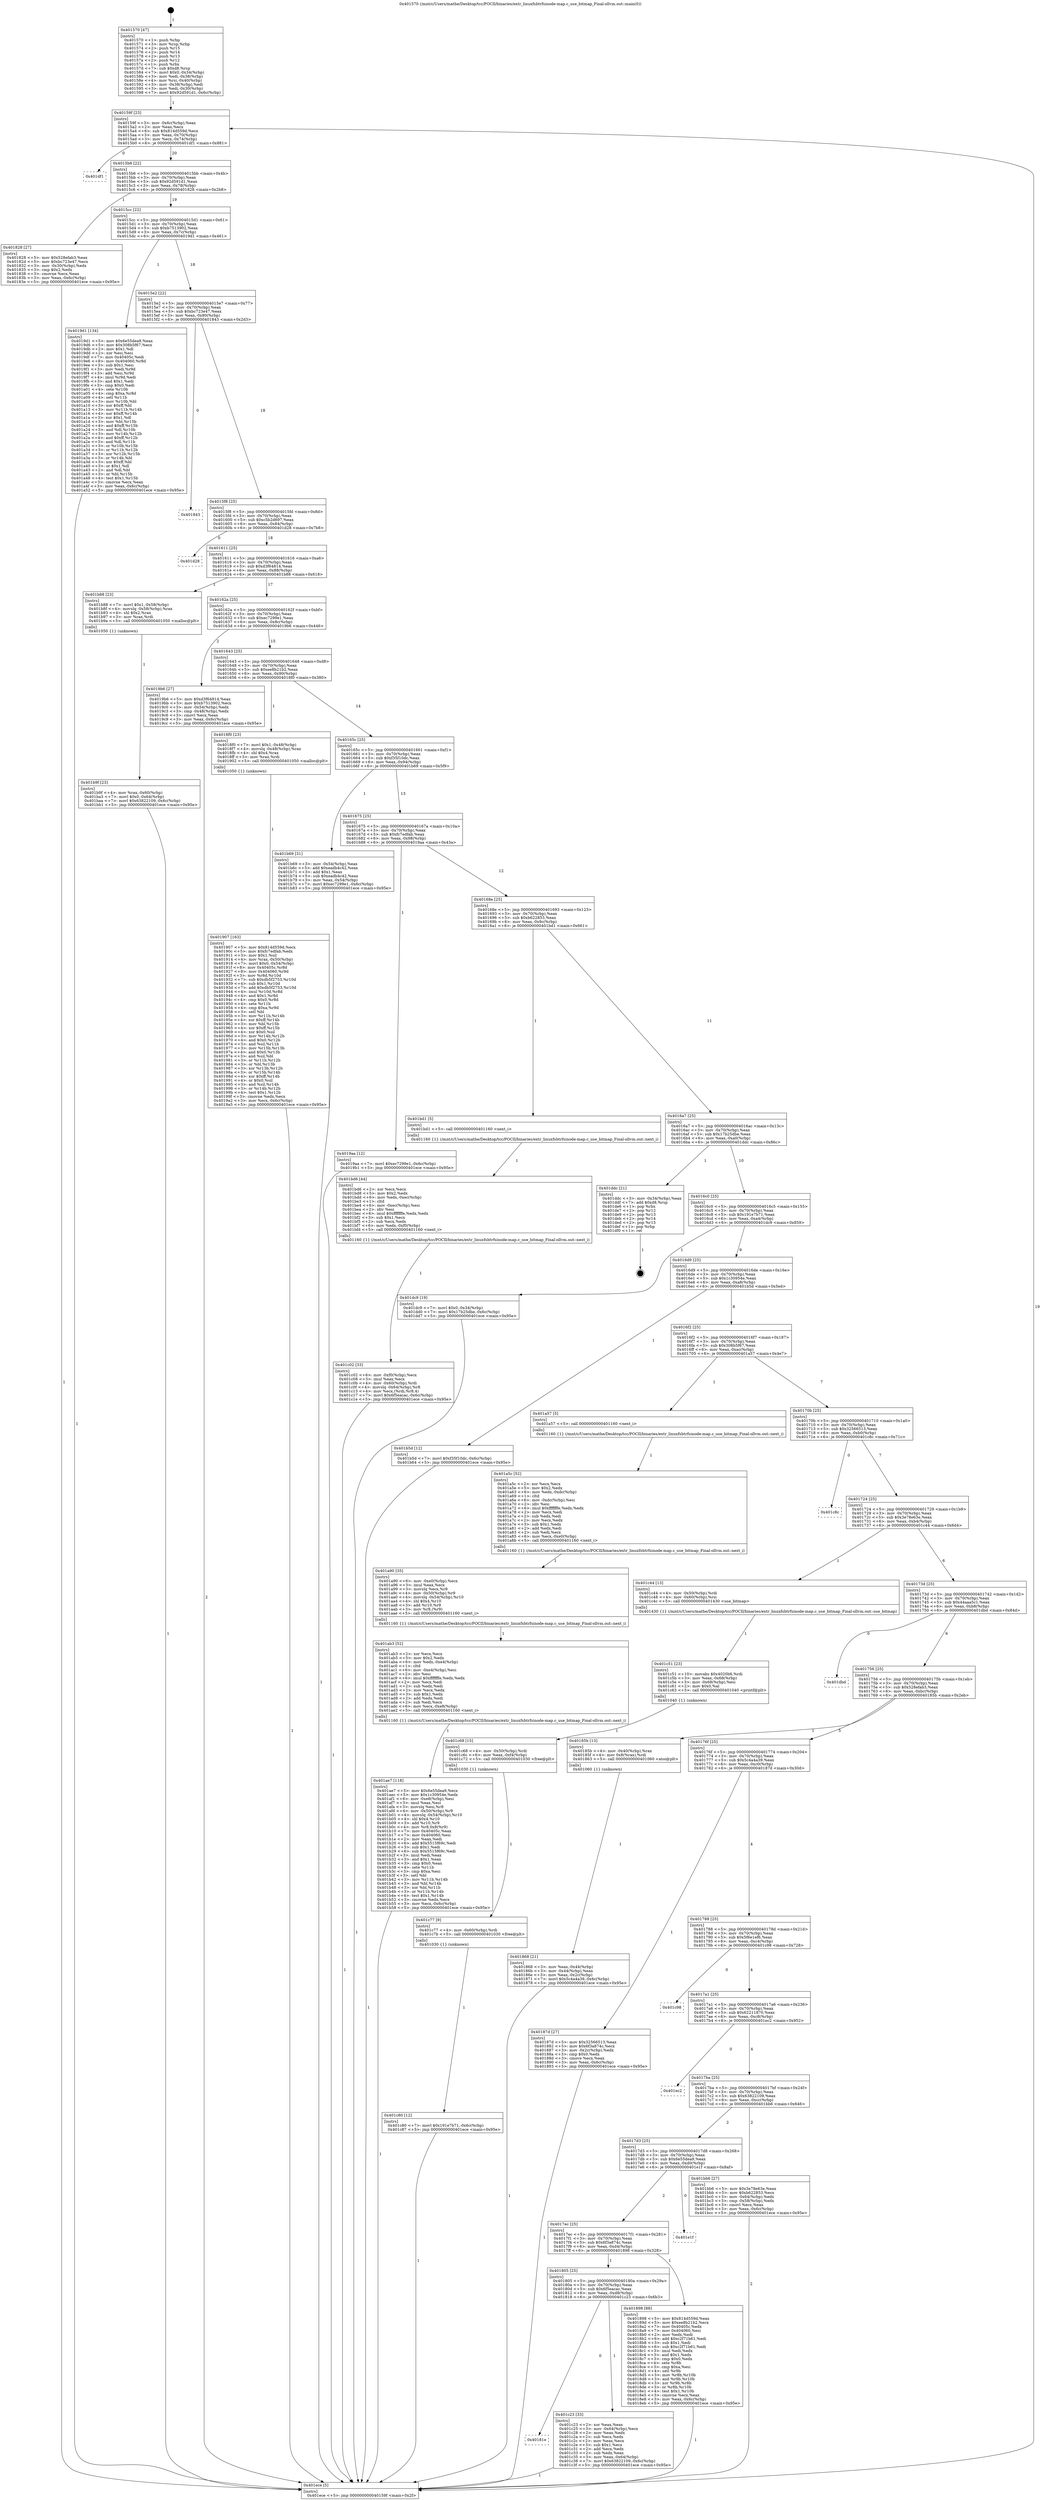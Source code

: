 digraph "0x401570" {
  label = "0x401570 (/mnt/c/Users/mathe/Desktop/tcc/POCII/binaries/extr_linuxfsbtrfsinode-map.c_use_bitmap_Final-ollvm.out::main(0))"
  labelloc = "t"
  node[shape=record]

  Entry [label="",width=0.3,height=0.3,shape=circle,fillcolor=black,style=filled]
  "0x40159f" [label="{
     0x40159f [23]\l
     | [instrs]\l
     &nbsp;&nbsp;0x40159f \<+3\>: mov -0x6c(%rbp),%eax\l
     &nbsp;&nbsp;0x4015a2 \<+2\>: mov %eax,%ecx\l
     &nbsp;&nbsp;0x4015a4 \<+6\>: sub $0x814d559d,%ecx\l
     &nbsp;&nbsp;0x4015aa \<+3\>: mov %eax,-0x70(%rbp)\l
     &nbsp;&nbsp;0x4015ad \<+3\>: mov %ecx,-0x74(%rbp)\l
     &nbsp;&nbsp;0x4015b0 \<+6\>: je 0000000000401df1 \<main+0x881\>\l
  }"]
  "0x401df1" [label="{
     0x401df1\l
  }", style=dashed]
  "0x4015b6" [label="{
     0x4015b6 [22]\l
     | [instrs]\l
     &nbsp;&nbsp;0x4015b6 \<+5\>: jmp 00000000004015bb \<main+0x4b\>\l
     &nbsp;&nbsp;0x4015bb \<+3\>: mov -0x70(%rbp),%eax\l
     &nbsp;&nbsp;0x4015be \<+5\>: sub $0x92d591d1,%eax\l
     &nbsp;&nbsp;0x4015c3 \<+3\>: mov %eax,-0x78(%rbp)\l
     &nbsp;&nbsp;0x4015c6 \<+6\>: je 0000000000401828 \<main+0x2b8\>\l
  }"]
  Exit [label="",width=0.3,height=0.3,shape=circle,fillcolor=black,style=filled,peripheries=2]
  "0x401828" [label="{
     0x401828 [27]\l
     | [instrs]\l
     &nbsp;&nbsp;0x401828 \<+5\>: mov $0x528efab3,%eax\l
     &nbsp;&nbsp;0x40182d \<+5\>: mov $0xbc723e47,%ecx\l
     &nbsp;&nbsp;0x401832 \<+3\>: mov -0x30(%rbp),%edx\l
     &nbsp;&nbsp;0x401835 \<+3\>: cmp $0x2,%edx\l
     &nbsp;&nbsp;0x401838 \<+3\>: cmovne %ecx,%eax\l
     &nbsp;&nbsp;0x40183b \<+3\>: mov %eax,-0x6c(%rbp)\l
     &nbsp;&nbsp;0x40183e \<+5\>: jmp 0000000000401ece \<main+0x95e\>\l
  }"]
  "0x4015cc" [label="{
     0x4015cc [22]\l
     | [instrs]\l
     &nbsp;&nbsp;0x4015cc \<+5\>: jmp 00000000004015d1 \<main+0x61\>\l
     &nbsp;&nbsp;0x4015d1 \<+3\>: mov -0x70(%rbp),%eax\l
     &nbsp;&nbsp;0x4015d4 \<+5\>: sub $0xb7513902,%eax\l
     &nbsp;&nbsp;0x4015d9 \<+3\>: mov %eax,-0x7c(%rbp)\l
     &nbsp;&nbsp;0x4015dc \<+6\>: je 00000000004019d1 \<main+0x461\>\l
  }"]
  "0x401ece" [label="{
     0x401ece [5]\l
     | [instrs]\l
     &nbsp;&nbsp;0x401ece \<+5\>: jmp 000000000040159f \<main+0x2f\>\l
  }"]
  "0x401570" [label="{
     0x401570 [47]\l
     | [instrs]\l
     &nbsp;&nbsp;0x401570 \<+1\>: push %rbp\l
     &nbsp;&nbsp;0x401571 \<+3\>: mov %rsp,%rbp\l
     &nbsp;&nbsp;0x401574 \<+2\>: push %r15\l
     &nbsp;&nbsp;0x401576 \<+2\>: push %r14\l
     &nbsp;&nbsp;0x401578 \<+2\>: push %r13\l
     &nbsp;&nbsp;0x40157a \<+2\>: push %r12\l
     &nbsp;&nbsp;0x40157c \<+1\>: push %rbx\l
     &nbsp;&nbsp;0x40157d \<+7\>: sub $0xd8,%rsp\l
     &nbsp;&nbsp;0x401584 \<+7\>: movl $0x0,-0x34(%rbp)\l
     &nbsp;&nbsp;0x40158b \<+3\>: mov %edi,-0x38(%rbp)\l
     &nbsp;&nbsp;0x40158e \<+4\>: mov %rsi,-0x40(%rbp)\l
     &nbsp;&nbsp;0x401592 \<+3\>: mov -0x38(%rbp),%edi\l
     &nbsp;&nbsp;0x401595 \<+3\>: mov %edi,-0x30(%rbp)\l
     &nbsp;&nbsp;0x401598 \<+7\>: movl $0x92d591d1,-0x6c(%rbp)\l
  }"]
  "0x401c80" [label="{
     0x401c80 [12]\l
     | [instrs]\l
     &nbsp;&nbsp;0x401c80 \<+7\>: movl $0x191e7b71,-0x6c(%rbp)\l
     &nbsp;&nbsp;0x401c87 \<+5\>: jmp 0000000000401ece \<main+0x95e\>\l
  }"]
  "0x4019d1" [label="{
     0x4019d1 [134]\l
     | [instrs]\l
     &nbsp;&nbsp;0x4019d1 \<+5\>: mov $0x6e55dea9,%eax\l
     &nbsp;&nbsp;0x4019d6 \<+5\>: mov $0x308b5f67,%ecx\l
     &nbsp;&nbsp;0x4019db \<+2\>: mov $0x1,%dl\l
     &nbsp;&nbsp;0x4019dd \<+2\>: xor %esi,%esi\l
     &nbsp;&nbsp;0x4019df \<+7\>: mov 0x40405c,%edi\l
     &nbsp;&nbsp;0x4019e6 \<+8\>: mov 0x404060,%r8d\l
     &nbsp;&nbsp;0x4019ee \<+3\>: sub $0x1,%esi\l
     &nbsp;&nbsp;0x4019f1 \<+3\>: mov %edi,%r9d\l
     &nbsp;&nbsp;0x4019f4 \<+3\>: add %esi,%r9d\l
     &nbsp;&nbsp;0x4019f7 \<+4\>: imul %r9d,%edi\l
     &nbsp;&nbsp;0x4019fb \<+3\>: and $0x1,%edi\l
     &nbsp;&nbsp;0x4019fe \<+3\>: cmp $0x0,%edi\l
     &nbsp;&nbsp;0x401a01 \<+4\>: sete %r10b\l
     &nbsp;&nbsp;0x401a05 \<+4\>: cmp $0xa,%r8d\l
     &nbsp;&nbsp;0x401a09 \<+4\>: setl %r11b\l
     &nbsp;&nbsp;0x401a0d \<+3\>: mov %r10b,%bl\l
     &nbsp;&nbsp;0x401a10 \<+3\>: xor $0xff,%bl\l
     &nbsp;&nbsp;0x401a13 \<+3\>: mov %r11b,%r14b\l
     &nbsp;&nbsp;0x401a16 \<+4\>: xor $0xff,%r14b\l
     &nbsp;&nbsp;0x401a1a \<+3\>: xor $0x1,%dl\l
     &nbsp;&nbsp;0x401a1d \<+3\>: mov %bl,%r15b\l
     &nbsp;&nbsp;0x401a20 \<+4\>: and $0xff,%r15b\l
     &nbsp;&nbsp;0x401a24 \<+3\>: and %dl,%r10b\l
     &nbsp;&nbsp;0x401a27 \<+3\>: mov %r14b,%r12b\l
     &nbsp;&nbsp;0x401a2a \<+4\>: and $0xff,%r12b\l
     &nbsp;&nbsp;0x401a2e \<+3\>: and %dl,%r11b\l
     &nbsp;&nbsp;0x401a31 \<+3\>: or %r10b,%r15b\l
     &nbsp;&nbsp;0x401a34 \<+3\>: or %r11b,%r12b\l
     &nbsp;&nbsp;0x401a37 \<+3\>: xor %r12b,%r15b\l
     &nbsp;&nbsp;0x401a3a \<+3\>: or %r14b,%bl\l
     &nbsp;&nbsp;0x401a3d \<+3\>: xor $0xff,%bl\l
     &nbsp;&nbsp;0x401a40 \<+3\>: or $0x1,%dl\l
     &nbsp;&nbsp;0x401a43 \<+2\>: and %dl,%bl\l
     &nbsp;&nbsp;0x401a45 \<+3\>: or %bl,%r15b\l
     &nbsp;&nbsp;0x401a48 \<+4\>: test $0x1,%r15b\l
     &nbsp;&nbsp;0x401a4c \<+3\>: cmovne %ecx,%eax\l
     &nbsp;&nbsp;0x401a4f \<+3\>: mov %eax,-0x6c(%rbp)\l
     &nbsp;&nbsp;0x401a52 \<+5\>: jmp 0000000000401ece \<main+0x95e\>\l
  }"]
  "0x4015e2" [label="{
     0x4015e2 [22]\l
     | [instrs]\l
     &nbsp;&nbsp;0x4015e2 \<+5\>: jmp 00000000004015e7 \<main+0x77\>\l
     &nbsp;&nbsp;0x4015e7 \<+3\>: mov -0x70(%rbp),%eax\l
     &nbsp;&nbsp;0x4015ea \<+5\>: sub $0xbc723e47,%eax\l
     &nbsp;&nbsp;0x4015ef \<+3\>: mov %eax,-0x80(%rbp)\l
     &nbsp;&nbsp;0x4015f2 \<+6\>: je 0000000000401843 \<main+0x2d3\>\l
  }"]
  "0x401c77" [label="{
     0x401c77 [9]\l
     | [instrs]\l
     &nbsp;&nbsp;0x401c77 \<+4\>: mov -0x60(%rbp),%rdi\l
     &nbsp;&nbsp;0x401c7b \<+5\>: call 0000000000401030 \<free@plt\>\l
     | [calls]\l
     &nbsp;&nbsp;0x401030 \{1\} (unknown)\l
  }"]
  "0x401843" [label="{
     0x401843\l
  }", style=dashed]
  "0x4015f8" [label="{
     0x4015f8 [25]\l
     | [instrs]\l
     &nbsp;&nbsp;0x4015f8 \<+5\>: jmp 00000000004015fd \<main+0x8d\>\l
     &nbsp;&nbsp;0x4015fd \<+3\>: mov -0x70(%rbp),%eax\l
     &nbsp;&nbsp;0x401600 \<+5\>: sub $0xc5b2d697,%eax\l
     &nbsp;&nbsp;0x401605 \<+6\>: mov %eax,-0x84(%rbp)\l
     &nbsp;&nbsp;0x40160b \<+6\>: je 0000000000401d28 \<main+0x7b8\>\l
  }"]
  "0x401c68" [label="{
     0x401c68 [15]\l
     | [instrs]\l
     &nbsp;&nbsp;0x401c68 \<+4\>: mov -0x50(%rbp),%rdi\l
     &nbsp;&nbsp;0x401c6c \<+6\>: mov %eax,-0xf4(%rbp)\l
     &nbsp;&nbsp;0x401c72 \<+5\>: call 0000000000401030 \<free@plt\>\l
     | [calls]\l
     &nbsp;&nbsp;0x401030 \{1\} (unknown)\l
  }"]
  "0x401d28" [label="{
     0x401d28\l
  }", style=dashed]
  "0x401611" [label="{
     0x401611 [25]\l
     | [instrs]\l
     &nbsp;&nbsp;0x401611 \<+5\>: jmp 0000000000401616 \<main+0xa6\>\l
     &nbsp;&nbsp;0x401616 \<+3\>: mov -0x70(%rbp),%eax\l
     &nbsp;&nbsp;0x401619 \<+5\>: sub $0xd3f64814,%eax\l
     &nbsp;&nbsp;0x40161e \<+6\>: mov %eax,-0x88(%rbp)\l
     &nbsp;&nbsp;0x401624 \<+6\>: je 0000000000401b88 \<main+0x618\>\l
  }"]
  "0x401c51" [label="{
     0x401c51 [23]\l
     | [instrs]\l
     &nbsp;&nbsp;0x401c51 \<+10\>: movabs $0x4020b6,%rdi\l
     &nbsp;&nbsp;0x401c5b \<+3\>: mov %eax,-0x68(%rbp)\l
     &nbsp;&nbsp;0x401c5e \<+3\>: mov -0x68(%rbp),%esi\l
     &nbsp;&nbsp;0x401c61 \<+2\>: mov $0x0,%al\l
     &nbsp;&nbsp;0x401c63 \<+5\>: call 0000000000401040 \<printf@plt\>\l
     | [calls]\l
     &nbsp;&nbsp;0x401040 \{1\} (unknown)\l
  }"]
  "0x401b88" [label="{
     0x401b88 [23]\l
     | [instrs]\l
     &nbsp;&nbsp;0x401b88 \<+7\>: movl $0x1,-0x58(%rbp)\l
     &nbsp;&nbsp;0x401b8f \<+4\>: movslq -0x58(%rbp),%rax\l
     &nbsp;&nbsp;0x401b93 \<+4\>: shl $0x2,%rax\l
     &nbsp;&nbsp;0x401b97 \<+3\>: mov %rax,%rdi\l
     &nbsp;&nbsp;0x401b9a \<+5\>: call 0000000000401050 \<malloc@plt\>\l
     | [calls]\l
     &nbsp;&nbsp;0x401050 \{1\} (unknown)\l
  }"]
  "0x40162a" [label="{
     0x40162a [25]\l
     | [instrs]\l
     &nbsp;&nbsp;0x40162a \<+5\>: jmp 000000000040162f \<main+0xbf\>\l
     &nbsp;&nbsp;0x40162f \<+3\>: mov -0x70(%rbp),%eax\l
     &nbsp;&nbsp;0x401632 \<+5\>: sub $0xec7299e1,%eax\l
     &nbsp;&nbsp;0x401637 \<+6\>: mov %eax,-0x8c(%rbp)\l
     &nbsp;&nbsp;0x40163d \<+6\>: je 00000000004019b6 \<main+0x446\>\l
  }"]
  "0x40181e" [label="{
     0x40181e\l
  }", style=dashed]
  "0x4019b6" [label="{
     0x4019b6 [27]\l
     | [instrs]\l
     &nbsp;&nbsp;0x4019b6 \<+5\>: mov $0xd3f64814,%eax\l
     &nbsp;&nbsp;0x4019bb \<+5\>: mov $0xb7513902,%ecx\l
     &nbsp;&nbsp;0x4019c0 \<+3\>: mov -0x54(%rbp),%edx\l
     &nbsp;&nbsp;0x4019c3 \<+3\>: cmp -0x48(%rbp),%edx\l
     &nbsp;&nbsp;0x4019c6 \<+3\>: cmovl %ecx,%eax\l
     &nbsp;&nbsp;0x4019c9 \<+3\>: mov %eax,-0x6c(%rbp)\l
     &nbsp;&nbsp;0x4019cc \<+5\>: jmp 0000000000401ece \<main+0x95e\>\l
  }"]
  "0x401643" [label="{
     0x401643 [25]\l
     | [instrs]\l
     &nbsp;&nbsp;0x401643 \<+5\>: jmp 0000000000401648 \<main+0xd8\>\l
     &nbsp;&nbsp;0x401648 \<+3\>: mov -0x70(%rbp),%eax\l
     &nbsp;&nbsp;0x40164b \<+5\>: sub $0xee8b21b2,%eax\l
     &nbsp;&nbsp;0x401650 \<+6\>: mov %eax,-0x90(%rbp)\l
     &nbsp;&nbsp;0x401656 \<+6\>: je 00000000004018f0 \<main+0x380\>\l
  }"]
  "0x401c23" [label="{
     0x401c23 [33]\l
     | [instrs]\l
     &nbsp;&nbsp;0x401c23 \<+2\>: xor %eax,%eax\l
     &nbsp;&nbsp;0x401c25 \<+3\>: mov -0x64(%rbp),%ecx\l
     &nbsp;&nbsp;0x401c28 \<+2\>: mov %eax,%edx\l
     &nbsp;&nbsp;0x401c2a \<+2\>: sub %ecx,%edx\l
     &nbsp;&nbsp;0x401c2c \<+2\>: mov %eax,%ecx\l
     &nbsp;&nbsp;0x401c2e \<+3\>: sub $0x1,%ecx\l
     &nbsp;&nbsp;0x401c31 \<+2\>: add %ecx,%edx\l
     &nbsp;&nbsp;0x401c33 \<+2\>: sub %edx,%eax\l
     &nbsp;&nbsp;0x401c35 \<+3\>: mov %eax,-0x64(%rbp)\l
     &nbsp;&nbsp;0x401c38 \<+7\>: movl $0x63822109,-0x6c(%rbp)\l
     &nbsp;&nbsp;0x401c3f \<+5\>: jmp 0000000000401ece \<main+0x95e\>\l
  }"]
  "0x4018f0" [label="{
     0x4018f0 [23]\l
     | [instrs]\l
     &nbsp;&nbsp;0x4018f0 \<+7\>: movl $0x1,-0x48(%rbp)\l
     &nbsp;&nbsp;0x4018f7 \<+4\>: movslq -0x48(%rbp),%rax\l
     &nbsp;&nbsp;0x4018fb \<+4\>: shl $0x4,%rax\l
     &nbsp;&nbsp;0x4018ff \<+3\>: mov %rax,%rdi\l
     &nbsp;&nbsp;0x401902 \<+5\>: call 0000000000401050 \<malloc@plt\>\l
     | [calls]\l
     &nbsp;&nbsp;0x401050 \{1\} (unknown)\l
  }"]
  "0x40165c" [label="{
     0x40165c [25]\l
     | [instrs]\l
     &nbsp;&nbsp;0x40165c \<+5\>: jmp 0000000000401661 \<main+0xf1\>\l
     &nbsp;&nbsp;0x401661 \<+3\>: mov -0x70(%rbp),%eax\l
     &nbsp;&nbsp;0x401664 \<+5\>: sub $0xf35f10dc,%eax\l
     &nbsp;&nbsp;0x401669 \<+6\>: mov %eax,-0x94(%rbp)\l
     &nbsp;&nbsp;0x40166f \<+6\>: je 0000000000401b69 \<main+0x5f9\>\l
  }"]
  "0x401c02" [label="{
     0x401c02 [33]\l
     | [instrs]\l
     &nbsp;&nbsp;0x401c02 \<+6\>: mov -0xf0(%rbp),%ecx\l
     &nbsp;&nbsp;0x401c08 \<+3\>: imul %eax,%ecx\l
     &nbsp;&nbsp;0x401c0b \<+4\>: mov -0x60(%rbp),%rdi\l
     &nbsp;&nbsp;0x401c0f \<+4\>: movslq -0x64(%rbp),%r8\l
     &nbsp;&nbsp;0x401c13 \<+4\>: mov %ecx,(%rdi,%r8,4)\l
     &nbsp;&nbsp;0x401c17 \<+7\>: movl $0x6f5eacac,-0x6c(%rbp)\l
     &nbsp;&nbsp;0x401c1e \<+5\>: jmp 0000000000401ece \<main+0x95e\>\l
  }"]
  "0x401b69" [label="{
     0x401b69 [31]\l
     | [instrs]\l
     &nbsp;&nbsp;0x401b69 \<+3\>: mov -0x54(%rbp),%eax\l
     &nbsp;&nbsp;0x401b6c \<+5\>: add $0xeadb4c42,%eax\l
     &nbsp;&nbsp;0x401b71 \<+3\>: add $0x1,%eax\l
     &nbsp;&nbsp;0x401b74 \<+5\>: sub $0xeadb4c42,%eax\l
     &nbsp;&nbsp;0x401b79 \<+3\>: mov %eax,-0x54(%rbp)\l
     &nbsp;&nbsp;0x401b7c \<+7\>: movl $0xec7299e1,-0x6c(%rbp)\l
     &nbsp;&nbsp;0x401b83 \<+5\>: jmp 0000000000401ece \<main+0x95e\>\l
  }"]
  "0x401675" [label="{
     0x401675 [25]\l
     | [instrs]\l
     &nbsp;&nbsp;0x401675 \<+5\>: jmp 000000000040167a \<main+0x10a\>\l
     &nbsp;&nbsp;0x40167a \<+3\>: mov -0x70(%rbp),%eax\l
     &nbsp;&nbsp;0x40167d \<+5\>: sub $0xfc7edfab,%eax\l
     &nbsp;&nbsp;0x401682 \<+6\>: mov %eax,-0x98(%rbp)\l
     &nbsp;&nbsp;0x401688 \<+6\>: je 00000000004019aa \<main+0x43a\>\l
  }"]
  "0x401bd6" [label="{
     0x401bd6 [44]\l
     | [instrs]\l
     &nbsp;&nbsp;0x401bd6 \<+2\>: xor %ecx,%ecx\l
     &nbsp;&nbsp;0x401bd8 \<+5\>: mov $0x2,%edx\l
     &nbsp;&nbsp;0x401bdd \<+6\>: mov %edx,-0xec(%rbp)\l
     &nbsp;&nbsp;0x401be3 \<+1\>: cltd\l
     &nbsp;&nbsp;0x401be4 \<+6\>: mov -0xec(%rbp),%esi\l
     &nbsp;&nbsp;0x401bea \<+2\>: idiv %esi\l
     &nbsp;&nbsp;0x401bec \<+6\>: imul $0xfffffffe,%edx,%edx\l
     &nbsp;&nbsp;0x401bf2 \<+3\>: sub $0x1,%ecx\l
     &nbsp;&nbsp;0x401bf5 \<+2\>: sub %ecx,%edx\l
     &nbsp;&nbsp;0x401bf7 \<+6\>: mov %edx,-0xf0(%rbp)\l
     &nbsp;&nbsp;0x401bfd \<+5\>: call 0000000000401160 \<next_i\>\l
     | [calls]\l
     &nbsp;&nbsp;0x401160 \{1\} (/mnt/c/Users/mathe/Desktop/tcc/POCII/binaries/extr_linuxfsbtrfsinode-map.c_use_bitmap_Final-ollvm.out::next_i)\l
  }"]
  "0x4019aa" [label="{
     0x4019aa [12]\l
     | [instrs]\l
     &nbsp;&nbsp;0x4019aa \<+7\>: movl $0xec7299e1,-0x6c(%rbp)\l
     &nbsp;&nbsp;0x4019b1 \<+5\>: jmp 0000000000401ece \<main+0x95e\>\l
  }"]
  "0x40168e" [label="{
     0x40168e [25]\l
     | [instrs]\l
     &nbsp;&nbsp;0x40168e \<+5\>: jmp 0000000000401693 \<main+0x123\>\l
     &nbsp;&nbsp;0x401693 \<+3\>: mov -0x70(%rbp),%eax\l
     &nbsp;&nbsp;0x401696 \<+5\>: sub $0xb622853,%eax\l
     &nbsp;&nbsp;0x40169b \<+6\>: mov %eax,-0x9c(%rbp)\l
     &nbsp;&nbsp;0x4016a1 \<+6\>: je 0000000000401bd1 \<main+0x661\>\l
  }"]
  "0x401b9f" [label="{
     0x401b9f [23]\l
     | [instrs]\l
     &nbsp;&nbsp;0x401b9f \<+4\>: mov %rax,-0x60(%rbp)\l
     &nbsp;&nbsp;0x401ba3 \<+7\>: movl $0x0,-0x64(%rbp)\l
     &nbsp;&nbsp;0x401baa \<+7\>: movl $0x63822109,-0x6c(%rbp)\l
     &nbsp;&nbsp;0x401bb1 \<+5\>: jmp 0000000000401ece \<main+0x95e\>\l
  }"]
  "0x401bd1" [label="{
     0x401bd1 [5]\l
     | [instrs]\l
     &nbsp;&nbsp;0x401bd1 \<+5\>: call 0000000000401160 \<next_i\>\l
     | [calls]\l
     &nbsp;&nbsp;0x401160 \{1\} (/mnt/c/Users/mathe/Desktop/tcc/POCII/binaries/extr_linuxfsbtrfsinode-map.c_use_bitmap_Final-ollvm.out::next_i)\l
  }"]
  "0x4016a7" [label="{
     0x4016a7 [25]\l
     | [instrs]\l
     &nbsp;&nbsp;0x4016a7 \<+5\>: jmp 00000000004016ac \<main+0x13c\>\l
     &nbsp;&nbsp;0x4016ac \<+3\>: mov -0x70(%rbp),%eax\l
     &nbsp;&nbsp;0x4016af \<+5\>: sub $0x17b25dbe,%eax\l
     &nbsp;&nbsp;0x4016b4 \<+6\>: mov %eax,-0xa0(%rbp)\l
     &nbsp;&nbsp;0x4016ba \<+6\>: je 0000000000401ddc \<main+0x86c\>\l
  }"]
  "0x401ae7" [label="{
     0x401ae7 [118]\l
     | [instrs]\l
     &nbsp;&nbsp;0x401ae7 \<+5\>: mov $0x6e55dea9,%ecx\l
     &nbsp;&nbsp;0x401aec \<+5\>: mov $0x1c30954e,%edx\l
     &nbsp;&nbsp;0x401af1 \<+6\>: mov -0xe8(%rbp),%esi\l
     &nbsp;&nbsp;0x401af7 \<+3\>: imul %eax,%esi\l
     &nbsp;&nbsp;0x401afa \<+3\>: movslq %esi,%r8\l
     &nbsp;&nbsp;0x401afd \<+4\>: mov -0x50(%rbp),%r9\l
     &nbsp;&nbsp;0x401b01 \<+4\>: movslq -0x54(%rbp),%r10\l
     &nbsp;&nbsp;0x401b05 \<+4\>: shl $0x4,%r10\l
     &nbsp;&nbsp;0x401b09 \<+3\>: add %r10,%r9\l
     &nbsp;&nbsp;0x401b0c \<+4\>: mov %r8,0x8(%r9)\l
     &nbsp;&nbsp;0x401b10 \<+7\>: mov 0x40405c,%eax\l
     &nbsp;&nbsp;0x401b17 \<+7\>: mov 0x404060,%esi\l
     &nbsp;&nbsp;0x401b1e \<+2\>: mov %eax,%edi\l
     &nbsp;&nbsp;0x401b20 \<+6\>: add $0x5515f69c,%edi\l
     &nbsp;&nbsp;0x401b26 \<+3\>: sub $0x1,%edi\l
     &nbsp;&nbsp;0x401b29 \<+6\>: sub $0x5515f69c,%edi\l
     &nbsp;&nbsp;0x401b2f \<+3\>: imul %edi,%eax\l
     &nbsp;&nbsp;0x401b32 \<+3\>: and $0x1,%eax\l
     &nbsp;&nbsp;0x401b35 \<+3\>: cmp $0x0,%eax\l
     &nbsp;&nbsp;0x401b38 \<+4\>: sete %r11b\l
     &nbsp;&nbsp;0x401b3c \<+3\>: cmp $0xa,%esi\l
     &nbsp;&nbsp;0x401b3f \<+3\>: setl %bl\l
     &nbsp;&nbsp;0x401b42 \<+3\>: mov %r11b,%r14b\l
     &nbsp;&nbsp;0x401b45 \<+3\>: and %bl,%r14b\l
     &nbsp;&nbsp;0x401b48 \<+3\>: xor %bl,%r11b\l
     &nbsp;&nbsp;0x401b4b \<+3\>: or %r11b,%r14b\l
     &nbsp;&nbsp;0x401b4e \<+4\>: test $0x1,%r14b\l
     &nbsp;&nbsp;0x401b52 \<+3\>: cmovne %edx,%ecx\l
     &nbsp;&nbsp;0x401b55 \<+3\>: mov %ecx,-0x6c(%rbp)\l
     &nbsp;&nbsp;0x401b58 \<+5\>: jmp 0000000000401ece \<main+0x95e\>\l
  }"]
  "0x401ddc" [label="{
     0x401ddc [21]\l
     | [instrs]\l
     &nbsp;&nbsp;0x401ddc \<+3\>: mov -0x34(%rbp),%eax\l
     &nbsp;&nbsp;0x401ddf \<+7\>: add $0xd8,%rsp\l
     &nbsp;&nbsp;0x401de6 \<+1\>: pop %rbx\l
     &nbsp;&nbsp;0x401de7 \<+2\>: pop %r12\l
     &nbsp;&nbsp;0x401de9 \<+2\>: pop %r13\l
     &nbsp;&nbsp;0x401deb \<+2\>: pop %r14\l
     &nbsp;&nbsp;0x401ded \<+2\>: pop %r15\l
     &nbsp;&nbsp;0x401def \<+1\>: pop %rbp\l
     &nbsp;&nbsp;0x401df0 \<+1\>: ret\l
  }"]
  "0x4016c0" [label="{
     0x4016c0 [25]\l
     | [instrs]\l
     &nbsp;&nbsp;0x4016c0 \<+5\>: jmp 00000000004016c5 \<main+0x155\>\l
     &nbsp;&nbsp;0x4016c5 \<+3\>: mov -0x70(%rbp),%eax\l
     &nbsp;&nbsp;0x4016c8 \<+5\>: sub $0x191e7b71,%eax\l
     &nbsp;&nbsp;0x4016cd \<+6\>: mov %eax,-0xa4(%rbp)\l
     &nbsp;&nbsp;0x4016d3 \<+6\>: je 0000000000401dc9 \<main+0x859\>\l
  }"]
  "0x401ab3" [label="{
     0x401ab3 [52]\l
     | [instrs]\l
     &nbsp;&nbsp;0x401ab3 \<+2\>: xor %ecx,%ecx\l
     &nbsp;&nbsp;0x401ab5 \<+5\>: mov $0x2,%edx\l
     &nbsp;&nbsp;0x401aba \<+6\>: mov %edx,-0xe4(%rbp)\l
     &nbsp;&nbsp;0x401ac0 \<+1\>: cltd\l
     &nbsp;&nbsp;0x401ac1 \<+6\>: mov -0xe4(%rbp),%esi\l
     &nbsp;&nbsp;0x401ac7 \<+2\>: idiv %esi\l
     &nbsp;&nbsp;0x401ac9 \<+6\>: imul $0xfffffffe,%edx,%edx\l
     &nbsp;&nbsp;0x401acf \<+2\>: mov %ecx,%edi\l
     &nbsp;&nbsp;0x401ad1 \<+2\>: sub %edx,%edi\l
     &nbsp;&nbsp;0x401ad3 \<+2\>: mov %ecx,%edx\l
     &nbsp;&nbsp;0x401ad5 \<+3\>: sub $0x1,%edx\l
     &nbsp;&nbsp;0x401ad8 \<+2\>: add %edx,%edi\l
     &nbsp;&nbsp;0x401ada \<+2\>: sub %edi,%ecx\l
     &nbsp;&nbsp;0x401adc \<+6\>: mov %ecx,-0xe8(%rbp)\l
     &nbsp;&nbsp;0x401ae2 \<+5\>: call 0000000000401160 \<next_i\>\l
     | [calls]\l
     &nbsp;&nbsp;0x401160 \{1\} (/mnt/c/Users/mathe/Desktop/tcc/POCII/binaries/extr_linuxfsbtrfsinode-map.c_use_bitmap_Final-ollvm.out::next_i)\l
  }"]
  "0x401dc9" [label="{
     0x401dc9 [19]\l
     | [instrs]\l
     &nbsp;&nbsp;0x401dc9 \<+7\>: movl $0x0,-0x34(%rbp)\l
     &nbsp;&nbsp;0x401dd0 \<+7\>: movl $0x17b25dbe,-0x6c(%rbp)\l
     &nbsp;&nbsp;0x401dd7 \<+5\>: jmp 0000000000401ece \<main+0x95e\>\l
  }"]
  "0x4016d9" [label="{
     0x4016d9 [25]\l
     | [instrs]\l
     &nbsp;&nbsp;0x4016d9 \<+5\>: jmp 00000000004016de \<main+0x16e\>\l
     &nbsp;&nbsp;0x4016de \<+3\>: mov -0x70(%rbp),%eax\l
     &nbsp;&nbsp;0x4016e1 \<+5\>: sub $0x1c30954e,%eax\l
     &nbsp;&nbsp;0x4016e6 \<+6\>: mov %eax,-0xa8(%rbp)\l
     &nbsp;&nbsp;0x4016ec \<+6\>: je 0000000000401b5d \<main+0x5ed\>\l
  }"]
  "0x401a90" [label="{
     0x401a90 [35]\l
     | [instrs]\l
     &nbsp;&nbsp;0x401a90 \<+6\>: mov -0xe0(%rbp),%ecx\l
     &nbsp;&nbsp;0x401a96 \<+3\>: imul %eax,%ecx\l
     &nbsp;&nbsp;0x401a99 \<+3\>: movslq %ecx,%r8\l
     &nbsp;&nbsp;0x401a9c \<+4\>: mov -0x50(%rbp),%r9\l
     &nbsp;&nbsp;0x401aa0 \<+4\>: movslq -0x54(%rbp),%r10\l
     &nbsp;&nbsp;0x401aa4 \<+4\>: shl $0x4,%r10\l
     &nbsp;&nbsp;0x401aa8 \<+3\>: add %r10,%r9\l
     &nbsp;&nbsp;0x401aab \<+3\>: mov %r8,(%r9)\l
     &nbsp;&nbsp;0x401aae \<+5\>: call 0000000000401160 \<next_i\>\l
     | [calls]\l
     &nbsp;&nbsp;0x401160 \{1\} (/mnt/c/Users/mathe/Desktop/tcc/POCII/binaries/extr_linuxfsbtrfsinode-map.c_use_bitmap_Final-ollvm.out::next_i)\l
  }"]
  "0x401b5d" [label="{
     0x401b5d [12]\l
     | [instrs]\l
     &nbsp;&nbsp;0x401b5d \<+7\>: movl $0xf35f10dc,-0x6c(%rbp)\l
     &nbsp;&nbsp;0x401b64 \<+5\>: jmp 0000000000401ece \<main+0x95e\>\l
  }"]
  "0x4016f2" [label="{
     0x4016f2 [25]\l
     | [instrs]\l
     &nbsp;&nbsp;0x4016f2 \<+5\>: jmp 00000000004016f7 \<main+0x187\>\l
     &nbsp;&nbsp;0x4016f7 \<+3\>: mov -0x70(%rbp),%eax\l
     &nbsp;&nbsp;0x4016fa \<+5\>: sub $0x308b5f67,%eax\l
     &nbsp;&nbsp;0x4016ff \<+6\>: mov %eax,-0xac(%rbp)\l
     &nbsp;&nbsp;0x401705 \<+6\>: je 0000000000401a57 \<main+0x4e7\>\l
  }"]
  "0x401a5c" [label="{
     0x401a5c [52]\l
     | [instrs]\l
     &nbsp;&nbsp;0x401a5c \<+2\>: xor %ecx,%ecx\l
     &nbsp;&nbsp;0x401a5e \<+5\>: mov $0x2,%edx\l
     &nbsp;&nbsp;0x401a63 \<+6\>: mov %edx,-0xdc(%rbp)\l
     &nbsp;&nbsp;0x401a69 \<+1\>: cltd\l
     &nbsp;&nbsp;0x401a6a \<+6\>: mov -0xdc(%rbp),%esi\l
     &nbsp;&nbsp;0x401a70 \<+2\>: idiv %esi\l
     &nbsp;&nbsp;0x401a72 \<+6\>: imul $0xfffffffe,%edx,%edx\l
     &nbsp;&nbsp;0x401a78 \<+2\>: mov %ecx,%edi\l
     &nbsp;&nbsp;0x401a7a \<+2\>: sub %edx,%edi\l
     &nbsp;&nbsp;0x401a7c \<+2\>: mov %ecx,%edx\l
     &nbsp;&nbsp;0x401a7e \<+3\>: sub $0x1,%edx\l
     &nbsp;&nbsp;0x401a81 \<+2\>: add %edx,%edi\l
     &nbsp;&nbsp;0x401a83 \<+2\>: sub %edi,%ecx\l
     &nbsp;&nbsp;0x401a85 \<+6\>: mov %ecx,-0xe0(%rbp)\l
     &nbsp;&nbsp;0x401a8b \<+5\>: call 0000000000401160 \<next_i\>\l
     | [calls]\l
     &nbsp;&nbsp;0x401160 \{1\} (/mnt/c/Users/mathe/Desktop/tcc/POCII/binaries/extr_linuxfsbtrfsinode-map.c_use_bitmap_Final-ollvm.out::next_i)\l
  }"]
  "0x401a57" [label="{
     0x401a57 [5]\l
     | [instrs]\l
     &nbsp;&nbsp;0x401a57 \<+5\>: call 0000000000401160 \<next_i\>\l
     | [calls]\l
     &nbsp;&nbsp;0x401160 \{1\} (/mnt/c/Users/mathe/Desktop/tcc/POCII/binaries/extr_linuxfsbtrfsinode-map.c_use_bitmap_Final-ollvm.out::next_i)\l
  }"]
  "0x40170b" [label="{
     0x40170b [25]\l
     | [instrs]\l
     &nbsp;&nbsp;0x40170b \<+5\>: jmp 0000000000401710 \<main+0x1a0\>\l
     &nbsp;&nbsp;0x401710 \<+3\>: mov -0x70(%rbp),%eax\l
     &nbsp;&nbsp;0x401713 \<+5\>: sub $0x32566513,%eax\l
     &nbsp;&nbsp;0x401718 \<+6\>: mov %eax,-0xb0(%rbp)\l
     &nbsp;&nbsp;0x40171e \<+6\>: je 0000000000401c8c \<main+0x71c\>\l
  }"]
  "0x401907" [label="{
     0x401907 [163]\l
     | [instrs]\l
     &nbsp;&nbsp;0x401907 \<+5\>: mov $0x814d559d,%ecx\l
     &nbsp;&nbsp;0x40190c \<+5\>: mov $0xfc7edfab,%edx\l
     &nbsp;&nbsp;0x401911 \<+3\>: mov $0x1,%sil\l
     &nbsp;&nbsp;0x401914 \<+4\>: mov %rax,-0x50(%rbp)\l
     &nbsp;&nbsp;0x401918 \<+7\>: movl $0x0,-0x54(%rbp)\l
     &nbsp;&nbsp;0x40191f \<+8\>: mov 0x40405c,%r8d\l
     &nbsp;&nbsp;0x401927 \<+8\>: mov 0x404060,%r9d\l
     &nbsp;&nbsp;0x40192f \<+3\>: mov %r8d,%r10d\l
     &nbsp;&nbsp;0x401932 \<+7\>: sub $0xdb5f2753,%r10d\l
     &nbsp;&nbsp;0x401939 \<+4\>: sub $0x1,%r10d\l
     &nbsp;&nbsp;0x40193d \<+7\>: add $0xdb5f2753,%r10d\l
     &nbsp;&nbsp;0x401944 \<+4\>: imul %r10d,%r8d\l
     &nbsp;&nbsp;0x401948 \<+4\>: and $0x1,%r8d\l
     &nbsp;&nbsp;0x40194c \<+4\>: cmp $0x0,%r8d\l
     &nbsp;&nbsp;0x401950 \<+4\>: sete %r11b\l
     &nbsp;&nbsp;0x401954 \<+4\>: cmp $0xa,%r9d\l
     &nbsp;&nbsp;0x401958 \<+3\>: setl %bl\l
     &nbsp;&nbsp;0x40195b \<+3\>: mov %r11b,%r14b\l
     &nbsp;&nbsp;0x40195e \<+4\>: xor $0xff,%r14b\l
     &nbsp;&nbsp;0x401962 \<+3\>: mov %bl,%r15b\l
     &nbsp;&nbsp;0x401965 \<+4\>: xor $0xff,%r15b\l
     &nbsp;&nbsp;0x401969 \<+4\>: xor $0x0,%sil\l
     &nbsp;&nbsp;0x40196d \<+3\>: mov %r14b,%r12b\l
     &nbsp;&nbsp;0x401970 \<+4\>: and $0x0,%r12b\l
     &nbsp;&nbsp;0x401974 \<+3\>: and %sil,%r11b\l
     &nbsp;&nbsp;0x401977 \<+3\>: mov %r15b,%r13b\l
     &nbsp;&nbsp;0x40197a \<+4\>: and $0x0,%r13b\l
     &nbsp;&nbsp;0x40197e \<+3\>: and %sil,%bl\l
     &nbsp;&nbsp;0x401981 \<+3\>: or %r11b,%r12b\l
     &nbsp;&nbsp;0x401984 \<+3\>: or %bl,%r13b\l
     &nbsp;&nbsp;0x401987 \<+3\>: xor %r13b,%r12b\l
     &nbsp;&nbsp;0x40198a \<+3\>: or %r15b,%r14b\l
     &nbsp;&nbsp;0x40198d \<+4\>: xor $0xff,%r14b\l
     &nbsp;&nbsp;0x401991 \<+4\>: or $0x0,%sil\l
     &nbsp;&nbsp;0x401995 \<+3\>: and %sil,%r14b\l
     &nbsp;&nbsp;0x401998 \<+3\>: or %r14b,%r12b\l
     &nbsp;&nbsp;0x40199b \<+4\>: test $0x1,%r12b\l
     &nbsp;&nbsp;0x40199f \<+3\>: cmovne %edx,%ecx\l
     &nbsp;&nbsp;0x4019a2 \<+3\>: mov %ecx,-0x6c(%rbp)\l
     &nbsp;&nbsp;0x4019a5 \<+5\>: jmp 0000000000401ece \<main+0x95e\>\l
  }"]
  "0x401c8c" [label="{
     0x401c8c\l
  }", style=dashed]
  "0x401724" [label="{
     0x401724 [25]\l
     | [instrs]\l
     &nbsp;&nbsp;0x401724 \<+5\>: jmp 0000000000401729 \<main+0x1b9\>\l
     &nbsp;&nbsp;0x401729 \<+3\>: mov -0x70(%rbp),%eax\l
     &nbsp;&nbsp;0x40172c \<+5\>: sub $0x3e78e63e,%eax\l
     &nbsp;&nbsp;0x401731 \<+6\>: mov %eax,-0xb4(%rbp)\l
     &nbsp;&nbsp;0x401737 \<+6\>: je 0000000000401c44 \<main+0x6d4\>\l
  }"]
  "0x401805" [label="{
     0x401805 [25]\l
     | [instrs]\l
     &nbsp;&nbsp;0x401805 \<+5\>: jmp 000000000040180a \<main+0x29a\>\l
     &nbsp;&nbsp;0x40180a \<+3\>: mov -0x70(%rbp),%eax\l
     &nbsp;&nbsp;0x40180d \<+5\>: sub $0x6f5eacac,%eax\l
     &nbsp;&nbsp;0x401812 \<+6\>: mov %eax,-0xd8(%rbp)\l
     &nbsp;&nbsp;0x401818 \<+6\>: je 0000000000401c23 \<main+0x6b3\>\l
  }"]
  "0x401c44" [label="{
     0x401c44 [13]\l
     | [instrs]\l
     &nbsp;&nbsp;0x401c44 \<+4\>: mov -0x50(%rbp),%rdi\l
     &nbsp;&nbsp;0x401c48 \<+4\>: mov -0x60(%rbp),%rsi\l
     &nbsp;&nbsp;0x401c4c \<+5\>: call 0000000000401430 \<use_bitmap\>\l
     | [calls]\l
     &nbsp;&nbsp;0x401430 \{1\} (/mnt/c/Users/mathe/Desktop/tcc/POCII/binaries/extr_linuxfsbtrfsinode-map.c_use_bitmap_Final-ollvm.out::use_bitmap)\l
  }"]
  "0x40173d" [label="{
     0x40173d [25]\l
     | [instrs]\l
     &nbsp;&nbsp;0x40173d \<+5\>: jmp 0000000000401742 \<main+0x1d2\>\l
     &nbsp;&nbsp;0x401742 \<+3\>: mov -0x70(%rbp),%eax\l
     &nbsp;&nbsp;0x401745 \<+5\>: sub $0x44aaa5c1,%eax\l
     &nbsp;&nbsp;0x40174a \<+6\>: mov %eax,-0xb8(%rbp)\l
     &nbsp;&nbsp;0x401750 \<+6\>: je 0000000000401dbd \<main+0x84d\>\l
  }"]
  "0x401898" [label="{
     0x401898 [88]\l
     | [instrs]\l
     &nbsp;&nbsp;0x401898 \<+5\>: mov $0x814d559d,%eax\l
     &nbsp;&nbsp;0x40189d \<+5\>: mov $0xee8b21b2,%ecx\l
     &nbsp;&nbsp;0x4018a2 \<+7\>: mov 0x40405c,%edx\l
     &nbsp;&nbsp;0x4018a9 \<+7\>: mov 0x404060,%esi\l
     &nbsp;&nbsp;0x4018b0 \<+2\>: mov %edx,%edi\l
     &nbsp;&nbsp;0x4018b2 \<+6\>: add $0xc2f71b61,%edi\l
     &nbsp;&nbsp;0x4018b8 \<+3\>: sub $0x1,%edi\l
     &nbsp;&nbsp;0x4018bb \<+6\>: sub $0xc2f71b61,%edi\l
     &nbsp;&nbsp;0x4018c1 \<+3\>: imul %edi,%edx\l
     &nbsp;&nbsp;0x4018c4 \<+3\>: and $0x1,%edx\l
     &nbsp;&nbsp;0x4018c7 \<+3\>: cmp $0x0,%edx\l
     &nbsp;&nbsp;0x4018ca \<+4\>: sete %r8b\l
     &nbsp;&nbsp;0x4018ce \<+3\>: cmp $0xa,%esi\l
     &nbsp;&nbsp;0x4018d1 \<+4\>: setl %r9b\l
     &nbsp;&nbsp;0x4018d5 \<+3\>: mov %r8b,%r10b\l
     &nbsp;&nbsp;0x4018d8 \<+3\>: and %r9b,%r10b\l
     &nbsp;&nbsp;0x4018db \<+3\>: xor %r9b,%r8b\l
     &nbsp;&nbsp;0x4018de \<+3\>: or %r8b,%r10b\l
     &nbsp;&nbsp;0x4018e1 \<+4\>: test $0x1,%r10b\l
     &nbsp;&nbsp;0x4018e5 \<+3\>: cmovne %ecx,%eax\l
     &nbsp;&nbsp;0x4018e8 \<+3\>: mov %eax,-0x6c(%rbp)\l
     &nbsp;&nbsp;0x4018eb \<+5\>: jmp 0000000000401ece \<main+0x95e\>\l
  }"]
  "0x401dbd" [label="{
     0x401dbd\l
  }", style=dashed]
  "0x401756" [label="{
     0x401756 [25]\l
     | [instrs]\l
     &nbsp;&nbsp;0x401756 \<+5\>: jmp 000000000040175b \<main+0x1eb\>\l
     &nbsp;&nbsp;0x40175b \<+3\>: mov -0x70(%rbp),%eax\l
     &nbsp;&nbsp;0x40175e \<+5\>: sub $0x528efab3,%eax\l
     &nbsp;&nbsp;0x401763 \<+6\>: mov %eax,-0xbc(%rbp)\l
     &nbsp;&nbsp;0x401769 \<+6\>: je 000000000040185b \<main+0x2eb\>\l
  }"]
  "0x4017ec" [label="{
     0x4017ec [25]\l
     | [instrs]\l
     &nbsp;&nbsp;0x4017ec \<+5\>: jmp 00000000004017f1 \<main+0x281\>\l
     &nbsp;&nbsp;0x4017f1 \<+3\>: mov -0x70(%rbp),%eax\l
     &nbsp;&nbsp;0x4017f4 \<+5\>: sub $0x6f3a874c,%eax\l
     &nbsp;&nbsp;0x4017f9 \<+6\>: mov %eax,-0xd4(%rbp)\l
     &nbsp;&nbsp;0x4017ff \<+6\>: je 0000000000401898 \<main+0x328\>\l
  }"]
  "0x40185b" [label="{
     0x40185b [13]\l
     | [instrs]\l
     &nbsp;&nbsp;0x40185b \<+4\>: mov -0x40(%rbp),%rax\l
     &nbsp;&nbsp;0x40185f \<+4\>: mov 0x8(%rax),%rdi\l
     &nbsp;&nbsp;0x401863 \<+5\>: call 0000000000401060 \<atoi@plt\>\l
     | [calls]\l
     &nbsp;&nbsp;0x401060 \{1\} (unknown)\l
  }"]
  "0x40176f" [label="{
     0x40176f [25]\l
     | [instrs]\l
     &nbsp;&nbsp;0x40176f \<+5\>: jmp 0000000000401774 \<main+0x204\>\l
     &nbsp;&nbsp;0x401774 \<+3\>: mov -0x70(%rbp),%eax\l
     &nbsp;&nbsp;0x401777 \<+5\>: sub $0x5c4a4a39,%eax\l
     &nbsp;&nbsp;0x40177c \<+6\>: mov %eax,-0xc0(%rbp)\l
     &nbsp;&nbsp;0x401782 \<+6\>: je 000000000040187d \<main+0x30d\>\l
  }"]
  "0x401868" [label="{
     0x401868 [21]\l
     | [instrs]\l
     &nbsp;&nbsp;0x401868 \<+3\>: mov %eax,-0x44(%rbp)\l
     &nbsp;&nbsp;0x40186b \<+3\>: mov -0x44(%rbp),%eax\l
     &nbsp;&nbsp;0x40186e \<+3\>: mov %eax,-0x2c(%rbp)\l
     &nbsp;&nbsp;0x401871 \<+7\>: movl $0x5c4a4a39,-0x6c(%rbp)\l
     &nbsp;&nbsp;0x401878 \<+5\>: jmp 0000000000401ece \<main+0x95e\>\l
  }"]
  "0x401e1f" [label="{
     0x401e1f\l
  }", style=dashed]
  "0x40187d" [label="{
     0x40187d [27]\l
     | [instrs]\l
     &nbsp;&nbsp;0x40187d \<+5\>: mov $0x32566513,%eax\l
     &nbsp;&nbsp;0x401882 \<+5\>: mov $0x6f3a874c,%ecx\l
     &nbsp;&nbsp;0x401887 \<+3\>: mov -0x2c(%rbp),%edx\l
     &nbsp;&nbsp;0x40188a \<+3\>: cmp $0x0,%edx\l
     &nbsp;&nbsp;0x40188d \<+3\>: cmove %ecx,%eax\l
     &nbsp;&nbsp;0x401890 \<+3\>: mov %eax,-0x6c(%rbp)\l
     &nbsp;&nbsp;0x401893 \<+5\>: jmp 0000000000401ece \<main+0x95e\>\l
  }"]
  "0x401788" [label="{
     0x401788 [25]\l
     | [instrs]\l
     &nbsp;&nbsp;0x401788 \<+5\>: jmp 000000000040178d \<main+0x21d\>\l
     &nbsp;&nbsp;0x40178d \<+3\>: mov -0x70(%rbp),%eax\l
     &nbsp;&nbsp;0x401790 \<+5\>: sub $0x5f6e1ef6,%eax\l
     &nbsp;&nbsp;0x401795 \<+6\>: mov %eax,-0xc4(%rbp)\l
     &nbsp;&nbsp;0x40179b \<+6\>: je 0000000000401c98 \<main+0x728\>\l
  }"]
  "0x4017d3" [label="{
     0x4017d3 [25]\l
     | [instrs]\l
     &nbsp;&nbsp;0x4017d3 \<+5\>: jmp 00000000004017d8 \<main+0x268\>\l
     &nbsp;&nbsp;0x4017d8 \<+3\>: mov -0x70(%rbp),%eax\l
     &nbsp;&nbsp;0x4017db \<+5\>: sub $0x6e55dea9,%eax\l
     &nbsp;&nbsp;0x4017e0 \<+6\>: mov %eax,-0xd0(%rbp)\l
     &nbsp;&nbsp;0x4017e6 \<+6\>: je 0000000000401e1f \<main+0x8af\>\l
  }"]
  "0x401c98" [label="{
     0x401c98\l
  }", style=dashed]
  "0x4017a1" [label="{
     0x4017a1 [25]\l
     | [instrs]\l
     &nbsp;&nbsp;0x4017a1 \<+5\>: jmp 00000000004017a6 \<main+0x236\>\l
     &nbsp;&nbsp;0x4017a6 \<+3\>: mov -0x70(%rbp),%eax\l
     &nbsp;&nbsp;0x4017a9 \<+5\>: sub $0x62211870,%eax\l
     &nbsp;&nbsp;0x4017ae \<+6\>: mov %eax,-0xc8(%rbp)\l
     &nbsp;&nbsp;0x4017b4 \<+6\>: je 0000000000401ec2 \<main+0x952\>\l
  }"]
  "0x401bb6" [label="{
     0x401bb6 [27]\l
     | [instrs]\l
     &nbsp;&nbsp;0x401bb6 \<+5\>: mov $0x3e78e63e,%eax\l
     &nbsp;&nbsp;0x401bbb \<+5\>: mov $0xb622853,%ecx\l
     &nbsp;&nbsp;0x401bc0 \<+3\>: mov -0x64(%rbp),%edx\l
     &nbsp;&nbsp;0x401bc3 \<+3\>: cmp -0x58(%rbp),%edx\l
     &nbsp;&nbsp;0x401bc6 \<+3\>: cmovl %ecx,%eax\l
     &nbsp;&nbsp;0x401bc9 \<+3\>: mov %eax,-0x6c(%rbp)\l
     &nbsp;&nbsp;0x401bcc \<+5\>: jmp 0000000000401ece \<main+0x95e\>\l
  }"]
  "0x401ec2" [label="{
     0x401ec2\l
  }", style=dashed]
  "0x4017ba" [label="{
     0x4017ba [25]\l
     | [instrs]\l
     &nbsp;&nbsp;0x4017ba \<+5\>: jmp 00000000004017bf \<main+0x24f\>\l
     &nbsp;&nbsp;0x4017bf \<+3\>: mov -0x70(%rbp),%eax\l
     &nbsp;&nbsp;0x4017c2 \<+5\>: sub $0x63822109,%eax\l
     &nbsp;&nbsp;0x4017c7 \<+6\>: mov %eax,-0xcc(%rbp)\l
     &nbsp;&nbsp;0x4017cd \<+6\>: je 0000000000401bb6 \<main+0x646\>\l
  }"]
  Entry -> "0x401570" [label=" 1"]
  "0x40159f" -> "0x401df1" [label=" 0"]
  "0x40159f" -> "0x4015b6" [label=" 20"]
  "0x401ddc" -> Exit [label=" 1"]
  "0x4015b6" -> "0x401828" [label=" 1"]
  "0x4015b6" -> "0x4015cc" [label=" 19"]
  "0x401828" -> "0x401ece" [label=" 1"]
  "0x401570" -> "0x40159f" [label=" 1"]
  "0x401ece" -> "0x40159f" [label=" 19"]
  "0x401dc9" -> "0x401ece" [label=" 1"]
  "0x4015cc" -> "0x4019d1" [label=" 1"]
  "0x4015cc" -> "0x4015e2" [label=" 18"]
  "0x401c80" -> "0x401ece" [label=" 1"]
  "0x4015e2" -> "0x401843" [label=" 0"]
  "0x4015e2" -> "0x4015f8" [label=" 18"]
  "0x401c77" -> "0x401c80" [label=" 1"]
  "0x4015f8" -> "0x401d28" [label=" 0"]
  "0x4015f8" -> "0x401611" [label=" 18"]
  "0x401c68" -> "0x401c77" [label=" 1"]
  "0x401611" -> "0x401b88" [label=" 1"]
  "0x401611" -> "0x40162a" [label=" 17"]
  "0x401c51" -> "0x401c68" [label=" 1"]
  "0x40162a" -> "0x4019b6" [label=" 2"]
  "0x40162a" -> "0x401643" [label=" 15"]
  "0x401c44" -> "0x401c51" [label=" 1"]
  "0x401643" -> "0x4018f0" [label=" 1"]
  "0x401643" -> "0x40165c" [label=" 14"]
  "0x401c23" -> "0x401ece" [label=" 1"]
  "0x40165c" -> "0x401b69" [label=" 1"]
  "0x40165c" -> "0x401675" [label=" 13"]
  "0x401805" -> "0x401c23" [label=" 1"]
  "0x401675" -> "0x4019aa" [label=" 1"]
  "0x401675" -> "0x40168e" [label=" 12"]
  "0x401805" -> "0x40181e" [label=" 0"]
  "0x40168e" -> "0x401bd1" [label=" 1"]
  "0x40168e" -> "0x4016a7" [label=" 11"]
  "0x401c02" -> "0x401ece" [label=" 1"]
  "0x4016a7" -> "0x401ddc" [label=" 1"]
  "0x4016a7" -> "0x4016c0" [label=" 10"]
  "0x401bd6" -> "0x401c02" [label=" 1"]
  "0x4016c0" -> "0x401dc9" [label=" 1"]
  "0x4016c0" -> "0x4016d9" [label=" 9"]
  "0x401bd1" -> "0x401bd6" [label=" 1"]
  "0x4016d9" -> "0x401b5d" [label=" 1"]
  "0x4016d9" -> "0x4016f2" [label=" 8"]
  "0x401bb6" -> "0x401ece" [label=" 2"]
  "0x4016f2" -> "0x401a57" [label=" 1"]
  "0x4016f2" -> "0x40170b" [label=" 7"]
  "0x401b9f" -> "0x401ece" [label=" 1"]
  "0x40170b" -> "0x401c8c" [label=" 0"]
  "0x40170b" -> "0x401724" [label=" 7"]
  "0x401b88" -> "0x401b9f" [label=" 1"]
  "0x401724" -> "0x401c44" [label=" 1"]
  "0x401724" -> "0x40173d" [label=" 6"]
  "0x401b69" -> "0x401ece" [label=" 1"]
  "0x40173d" -> "0x401dbd" [label=" 0"]
  "0x40173d" -> "0x401756" [label=" 6"]
  "0x401b5d" -> "0x401ece" [label=" 1"]
  "0x401756" -> "0x40185b" [label=" 1"]
  "0x401756" -> "0x40176f" [label=" 5"]
  "0x40185b" -> "0x401868" [label=" 1"]
  "0x401868" -> "0x401ece" [label=" 1"]
  "0x401ab3" -> "0x401ae7" [label=" 1"]
  "0x40176f" -> "0x40187d" [label=" 1"]
  "0x40176f" -> "0x401788" [label=" 4"]
  "0x40187d" -> "0x401ece" [label=" 1"]
  "0x401a90" -> "0x401ab3" [label=" 1"]
  "0x401788" -> "0x401c98" [label=" 0"]
  "0x401788" -> "0x4017a1" [label=" 4"]
  "0x401a57" -> "0x401a5c" [label=" 1"]
  "0x4017a1" -> "0x401ec2" [label=" 0"]
  "0x4017a1" -> "0x4017ba" [label=" 4"]
  "0x4019d1" -> "0x401ece" [label=" 1"]
  "0x4017ba" -> "0x401bb6" [label=" 2"]
  "0x4017ba" -> "0x4017d3" [label=" 2"]
  "0x401a5c" -> "0x401a90" [label=" 1"]
  "0x4017d3" -> "0x401e1f" [label=" 0"]
  "0x4017d3" -> "0x4017ec" [label=" 2"]
  "0x401ae7" -> "0x401ece" [label=" 1"]
  "0x4017ec" -> "0x401898" [label=" 1"]
  "0x4017ec" -> "0x401805" [label=" 1"]
  "0x401898" -> "0x401ece" [label=" 1"]
  "0x4018f0" -> "0x401907" [label=" 1"]
  "0x401907" -> "0x401ece" [label=" 1"]
  "0x4019aa" -> "0x401ece" [label=" 1"]
  "0x4019b6" -> "0x401ece" [label=" 2"]
}
